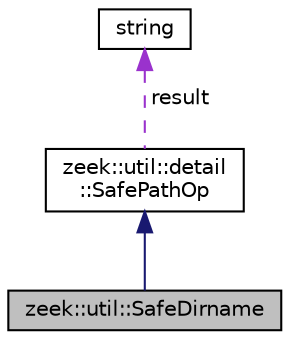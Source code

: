 digraph "zeek::util::SafeDirname"
{
 // LATEX_PDF_SIZE
  edge [fontname="Helvetica",fontsize="10",labelfontname="Helvetica",labelfontsize="10"];
  node [fontname="Helvetica",fontsize="10",shape=record];
  Node1 [label="zeek::util::SafeDirname",height=0.2,width=0.4,color="black", fillcolor="grey75", style="filled", fontcolor="black",tooltip=" "];
  Node2 -> Node1 [dir="back",color="midnightblue",fontsize="10",style="solid",fontname="Helvetica"];
  Node2 [label="zeek::util::detail\l::SafePathOp",height=0.2,width=0.4,color="black", fillcolor="white", style="filled",URL="$db/dc0/classzeek_1_1util_1_1detail_1_1SafePathOp.html",tooltip=" "];
  Node3 -> Node2 [dir="back",color="darkorchid3",fontsize="10",style="dashed",label=" result" ,fontname="Helvetica"];
  Node3 [label="string",height=0.2,width=0.4,color="black", fillcolor="white", style="filled",tooltip=" "];
}

